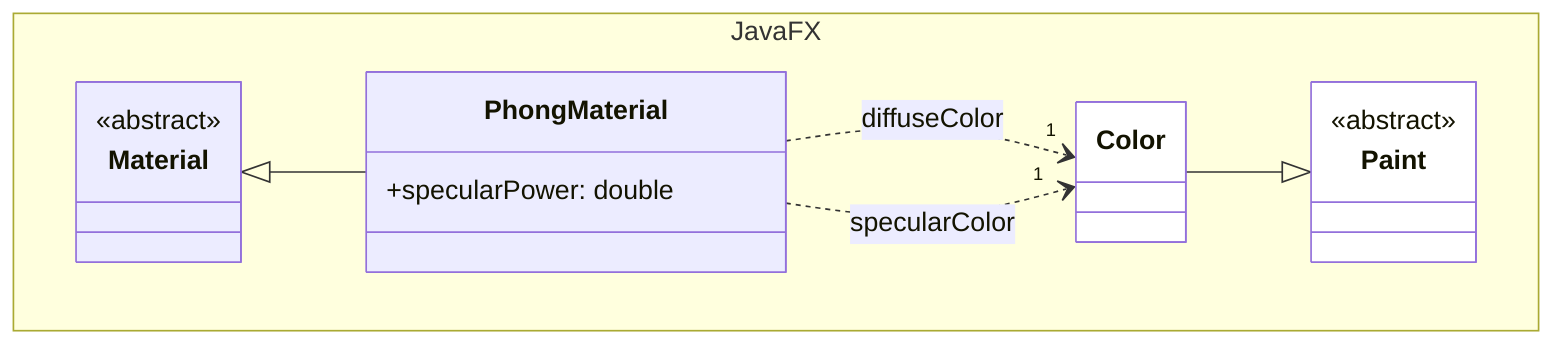 classDiagram

    namespace JavaFX {

        class Color {
        }

        class Paint {
            <<abstract>>
        }

        class Material {
            <<abstract>>
        }

        class PhongMaterial {
            +specularPower: double
        }

    }

    Material <|-- PhongMaterial
    
    PhongMaterial ..>"1" Color: diffuseColor
    PhongMaterial ..>"1" Color: specularColor

    Color --|> Paint

    style Paint fill:white
    style Color fill:white